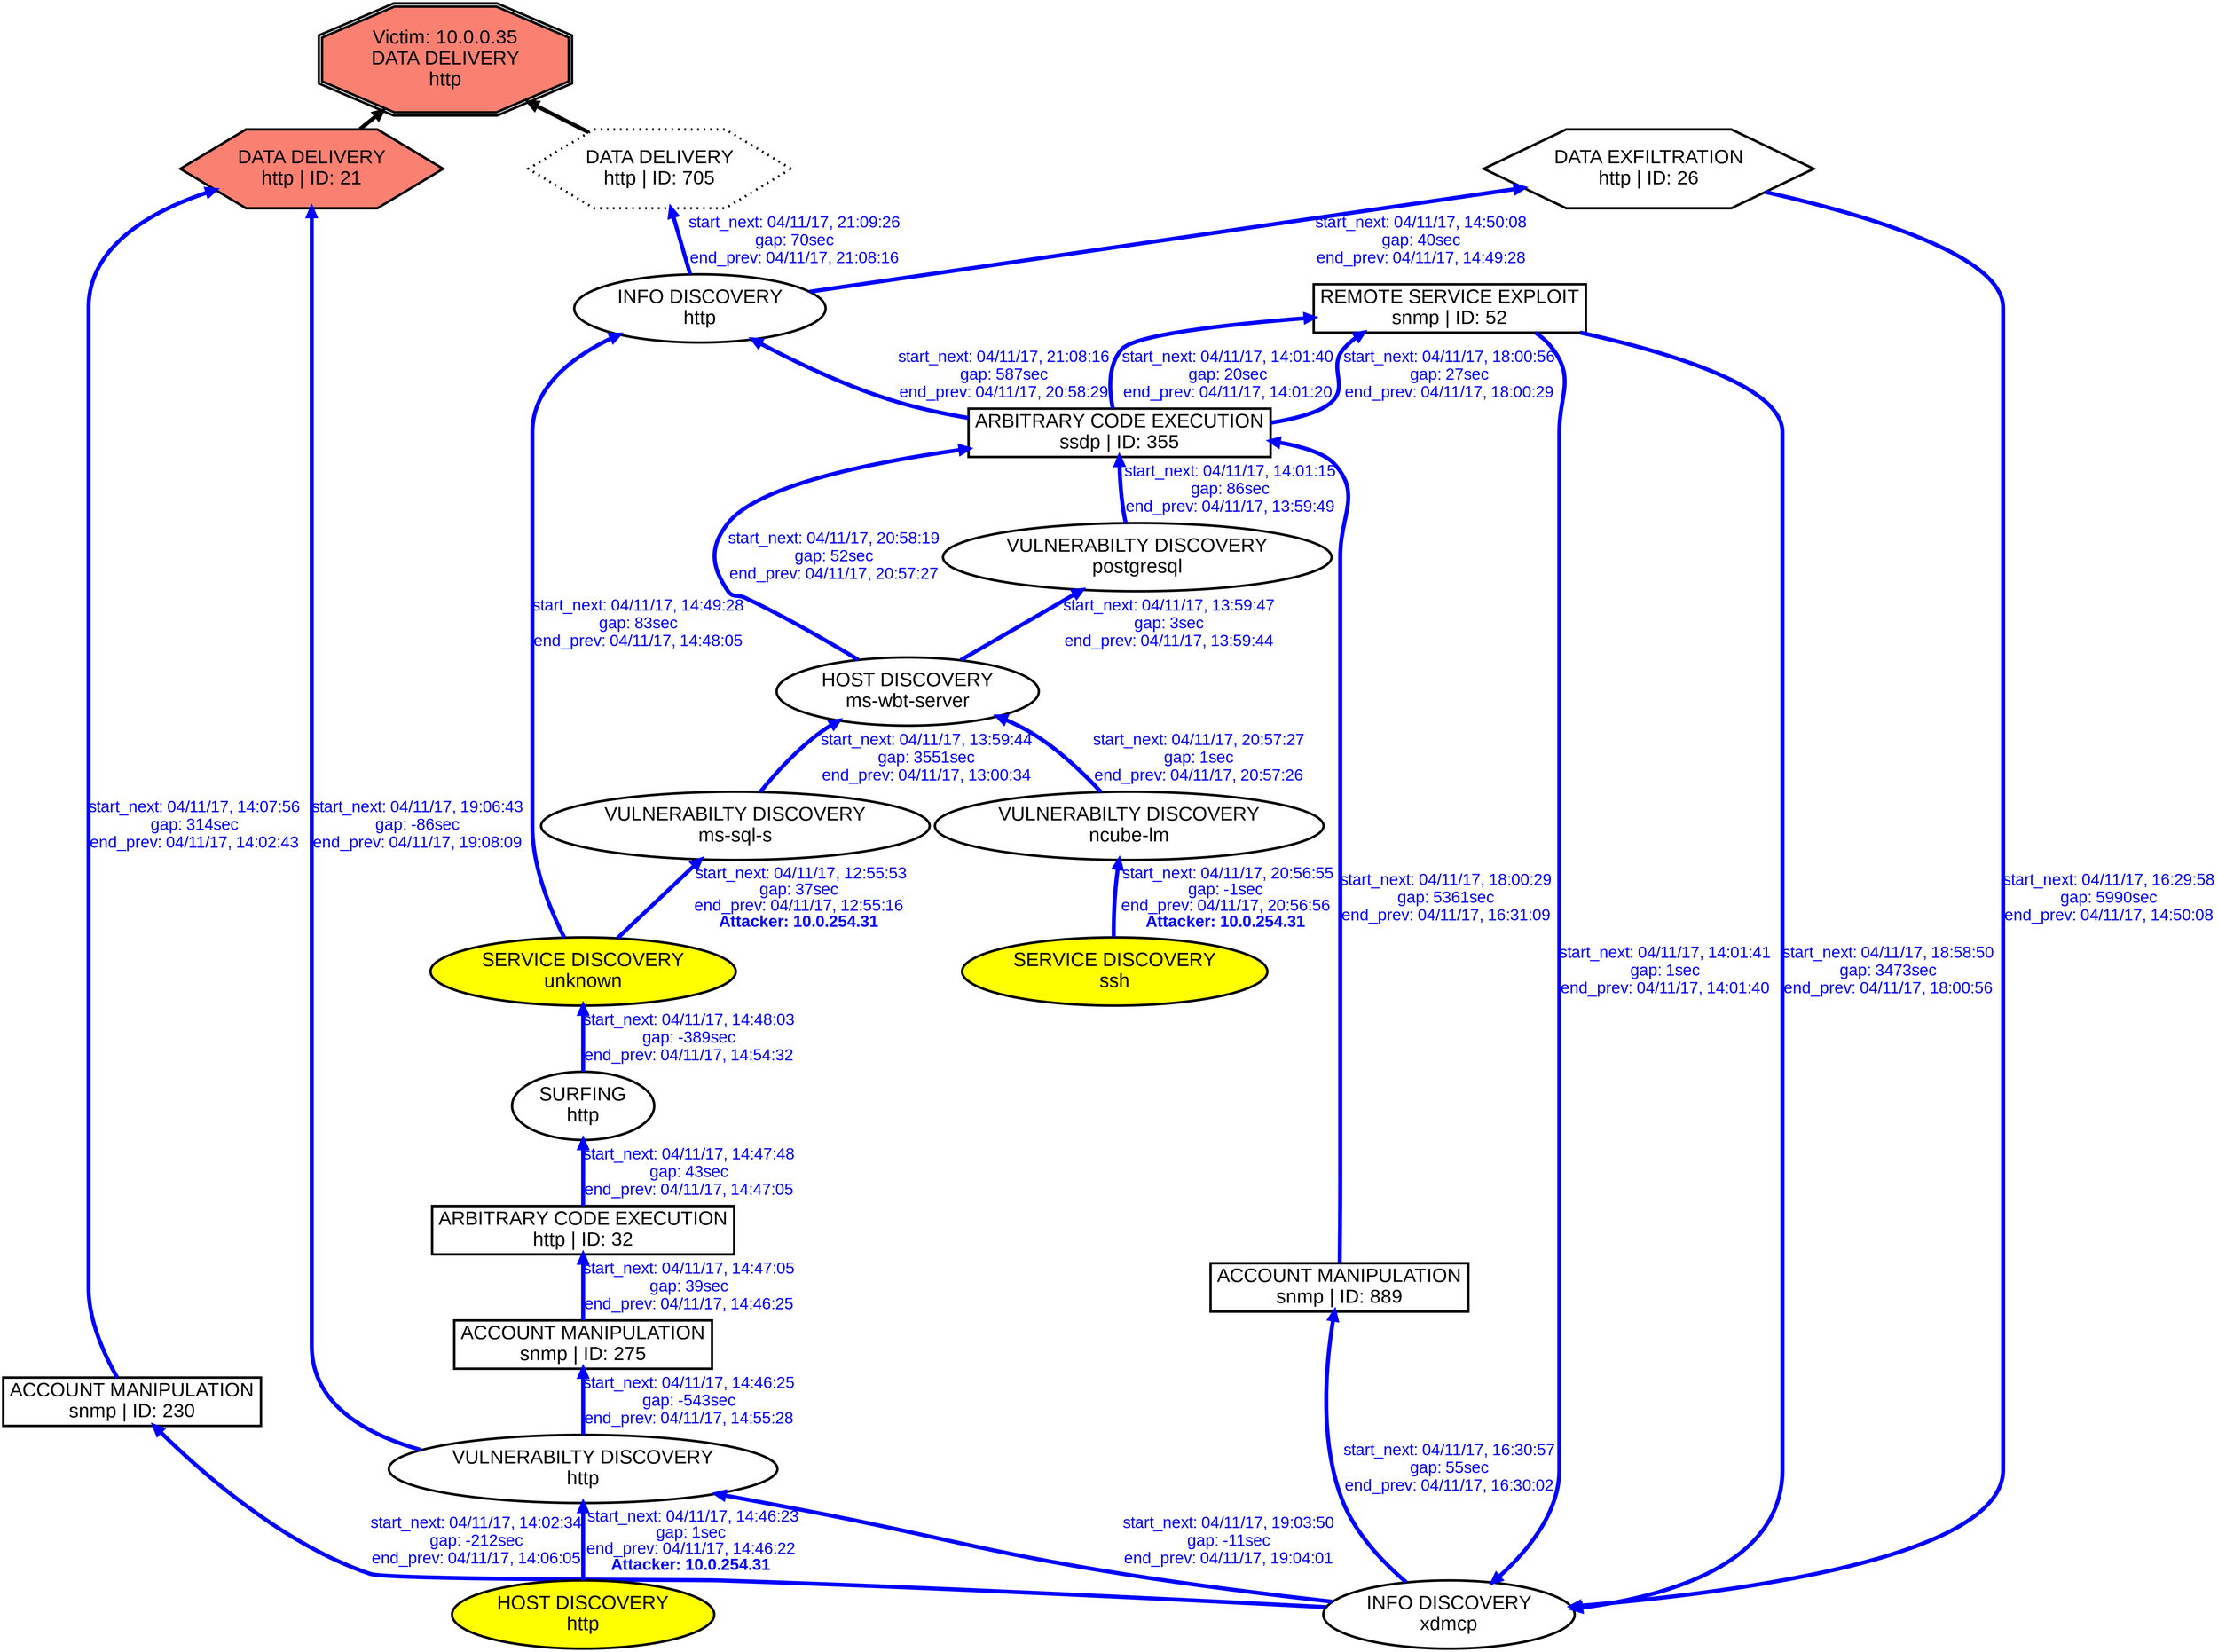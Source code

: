 digraph DATADELIVERYhttp {
rankdir="BT"; 
 graph [ nodesep="0.1", ranksep="0.02"] 
 node [ fontname=Arial, fontsize=24,penwidth=3]; 
 edge [ fontname=Arial, fontsize=20,penwidth=5 ];
"Victim: 10.0.0.35
DATA DELIVERY
http" [shape=doubleoctagon, style=filled, fillcolor=salmon];
{ rank = max; "Victim: 10.0.0.35
DATA DELIVERY
http"}
"DATA DELIVERY
http | ID: 21" -> "Victim: 10.0.0.35
DATA DELIVERY
http"
"DATA DELIVERY
http | ID: 21" [style=filled, fillcolor= salmon]
"DATA DELIVERY
http | ID: 705" -> "Victim: 10.0.0.35
DATA DELIVERY
http"
"DATA DELIVERY
http | ID: 705" [style="filled,dotted", fillcolor= salmon]
{ rank=same; "DATA DELIVERY
http | ID: 21" "DATA DELIVERY
http | ID: 705"}
"SERVICE DISCOVERY
unknown" [style=filled, fillcolor= yellow]
"SERVICE DISCOVERY
unknown" -> "VULNERABILTY DISCOVERY
ms-sql-s" [ color=blue] [label=<<font color="blue"> start_next: 04/11/17, 12:55:53<br/>gap: 37sec<br/>end_prev: 04/11/17, 12:55:16</font><br/><font color="blue"><b>Attacker: 10.0.254.31</b></font>>]
"VULNERABILTY DISCOVERY
ms-sql-s" -> "HOST DISCOVERY
ms-wbt-server" [ label="start_next: 04/11/17, 13:59:44
gap: 3551sec
end_prev: 04/11/17, 13:00:34"][ fontcolor="blue" color=blue]
"HOST DISCOVERY
ms-wbt-server" -> "VULNERABILTY DISCOVERY
postgresql" [ label="start_next: 04/11/17, 13:59:47
gap: 3sec
end_prev: 04/11/17, 13:59:44"][ fontcolor="blue" color=blue]
"VULNERABILTY DISCOVERY
postgresql" -> "ARBITRARY CODE EXECUTION
ssdp | ID: 355" [ label="start_next: 04/11/17, 14:01:15
gap: 86sec
end_prev: 04/11/17, 13:59:49"][ fontcolor="blue" color=blue]
"ARBITRARY CODE EXECUTION
ssdp | ID: 355" -> "REMOTE SERVICE EXPLOIT
snmp | ID: 52" [ label="start_next: 04/11/17, 14:01:40
gap: 20sec
end_prev: 04/11/17, 14:01:20"][ fontcolor="blue" color=blue]
"REMOTE SERVICE EXPLOIT
snmp | ID: 52" -> "INFO DISCOVERY
xdmcp" [ label="start_next: 04/11/17, 14:01:41
gap: 1sec
end_prev: 04/11/17, 14:01:40"][ fontcolor="blue" color=blue]
"INFO DISCOVERY
xdmcp" -> "ACCOUNT MANIPULATION
snmp | ID: 230" [ label="start_next: 04/11/17, 14:02:34
gap: -212sec
end_prev: 04/11/17, 14:06:05"][ fontcolor="blue" color=blue]
"ACCOUNT MANIPULATION
snmp | ID: 230" -> "DATA DELIVERY
http | ID: 21" [ label="start_next: 04/11/17, 14:07:56
gap: 314sec
end_prev: 04/11/17, 14:02:43"][ fontcolor="blue" color=blue]
"HOST DISCOVERY
http" [style=filled, fillcolor= yellow]
"HOST DISCOVERY
http" -> "VULNERABILTY DISCOVERY
http" [ color=blue] [label=<<font color="blue"> start_next: 04/11/17, 14:46:23<br/>gap: 1sec<br/>end_prev: 04/11/17, 14:46:22</font><br/><font color="blue"><b>Attacker: 10.0.254.31</b></font>>]
"VULNERABILTY DISCOVERY
http" -> "ACCOUNT MANIPULATION
snmp | ID: 275" [ label="start_next: 04/11/17, 14:46:25
gap: -543sec
end_prev: 04/11/17, 14:55:28"][ fontcolor="blue" color=blue]
"ACCOUNT MANIPULATION
snmp | ID: 275" -> "ARBITRARY CODE EXECUTION
http | ID: 32" [ label="start_next: 04/11/17, 14:47:05
gap: 39sec
end_prev: 04/11/17, 14:46:25"][ fontcolor="blue" color=blue]
"ARBITRARY CODE EXECUTION
http | ID: 32" -> "SURFING
http" [ label="start_next: 04/11/17, 14:47:48
gap: 43sec
end_prev: 04/11/17, 14:47:05"][ fontcolor="blue" color=blue]
"SURFING
http" -> "SERVICE DISCOVERY
unknown" [ label="start_next: 04/11/17, 14:48:03
gap: -389sec
end_prev: 04/11/17, 14:54:32"][ fontcolor="blue" color=blue]
"SERVICE DISCOVERY
unknown" -> "INFO DISCOVERY
http" [ label="start_next: 04/11/17, 14:49:28
gap: 83sec
end_prev: 04/11/17, 14:48:05"][ fontcolor="blue" color=blue]
"INFO DISCOVERY
http" -> "DATA EXFILTRATION
http | ID: 26" [ label="start_next: 04/11/17, 14:50:08
gap: 40sec
end_prev: 04/11/17, 14:49:28"][ fontcolor="blue" color=blue]
"DATA EXFILTRATION
http | ID: 26" -> "INFO DISCOVERY
xdmcp" [ label="start_next: 04/11/17, 16:29:58
gap: 5990sec
end_prev: 04/11/17, 14:50:08"][ fontcolor="blue" color=blue]
"INFO DISCOVERY
xdmcp" -> "ACCOUNT MANIPULATION
snmp | ID: 889" [ label="start_next: 04/11/17, 16:30:57
gap: 55sec
end_prev: 04/11/17, 16:30:02"][ fontcolor="blue" color=blue]
"ACCOUNT MANIPULATION
snmp | ID: 889" -> "ARBITRARY CODE EXECUTION
ssdp | ID: 355" [ label="start_next: 04/11/17, 18:00:29
gap: 5361sec
end_prev: 04/11/17, 16:31:09"][ fontcolor="blue" color=blue]
"ARBITRARY CODE EXECUTION
ssdp | ID: 355" -> "REMOTE SERVICE EXPLOIT
snmp | ID: 52" [ label="start_next: 04/11/17, 18:00:56
gap: 27sec
end_prev: 04/11/17, 18:00:29"][ fontcolor="blue" color=blue]
"REMOTE SERVICE EXPLOIT
snmp | ID: 52" -> "INFO DISCOVERY
xdmcp" [ label="start_next: 04/11/17, 18:58:50
gap: 3473sec
end_prev: 04/11/17, 18:00:56"][ fontcolor="blue" color=blue]
"INFO DISCOVERY
xdmcp" -> "VULNERABILTY DISCOVERY
http" [ label="start_next: 04/11/17, 19:03:50
gap: -11sec
end_prev: 04/11/17, 19:04:01"][ fontcolor="blue" color=blue]
"VULNERABILTY DISCOVERY
http" -> "DATA DELIVERY
http | ID: 21" [ label="start_next: 04/11/17, 19:06:43
gap: -86sec
end_prev: 04/11/17, 19:08:09"][ fontcolor="blue" color=blue]
"SERVICE DISCOVERY
ssh" [style=filled, fillcolor= yellow]
"SERVICE DISCOVERY
ssh" -> "VULNERABILTY DISCOVERY
ncube-lm" [ color=blue] [label=<<font color="blue"> start_next: 04/11/17, 20:56:55<br/>gap: -1sec<br/>end_prev: 04/11/17, 20:56:56</font><br/><font color="blue"><b>Attacker: 10.0.254.31</b></font>>]
"VULNERABILTY DISCOVERY
ncube-lm" -> "HOST DISCOVERY
ms-wbt-server" [ label="start_next: 04/11/17, 20:57:27
gap: 1sec
end_prev: 04/11/17, 20:57:26"][ fontcolor="blue" color=blue]
"HOST DISCOVERY
ms-wbt-server" -> "ARBITRARY CODE EXECUTION
ssdp | ID: 355" [ label="start_next: 04/11/17, 20:58:19
gap: 52sec
end_prev: 04/11/17, 20:57:27"][ fontcolor="blue" color=blue]
"ARBITRARY CODE EXECUTION
ssdp | ID: 355" -> "INFO DISCOVERY
http" [ label="start_next: 04/11/17, 21:08:16
gap: 587sec
end_prev: 04/11/17, 20:58:29"][ fontcolor="blue" color=blue]
"INFO DISCOVERY
http" -> "DATA DELIVERY
http | ID: 705" [ label="start_next: 04/11/17, 21:09:26
gap: 70sec
end_prev: 04/11/17, 21:08:16"][ fontcolor="blue" color=blue]
"SERVICE DISCOVERY
unknown" [shape=oval]
"SERVICE DISCOVERY
unknown" [tooltip="ET SCAN Potential VNC Scan 5800-5820
ET SCAN NMAP OS Detection Probe"]
"VULNERABILTY DISCOVERY
ms-sql-s" [shape=oval]
"VULNERABILTY DISCOVERY
ms-sql-s" [tooltip="ET POLICY Suspicious inbound to MSSQL port 1433
ET POLICY Suspicious inbound to Oracle SQL port 1521"]
"HOST DISCOVERY
ms-wbt-server" [shape=oval]
"HOST DISCOVERY
ms-wbt-server" [tooltip="ET SCAN Behavioral Unusually fast Terminal Server Traffic Potential Scan or Infection (Inbound)"]
"VULNERABILTY DISCOVERY
postgresql" [shape=oval]
"VULNERABILTY DISCOVERY
postgresql" [tooltip="ET POLICY Suspicious inbound to PostgreSQL port 5432
ET POLICY Suspicious inbound to mSQL port 4333"]
"ARBITRARY CODE EXECUTION
ssdp | ID: 355" [shape=box]
"ARBITRARY CODE EXECUTION
ssdp | ID: 355" [tooltip="GPL MISC UPnP malformed advertisement"]
"REMOTE SERVICE EXPLOIT
snmp | ID: 52" [shape=box]
"REMOTE SERVICE EXPLOIT
snmp | ID: 52" [tooltip="ET SNMP Samsung Printer SNMP Hardcode RW Community String"]
"INFO DISCOVERY
xdmcp" [shape=oval]
"INFO DISCOVERY
xdmcp" [tooltip="GPL WEB_SERVER mod_gzip_status access
GPL RPC xdmcp info query"]
"ACCOUNT MANIPULATION
snmp | ID: 230" [shape=box]
"ACCOUNT MANIPULATION
snmp | ID: 230" [tooltip="GPL SNMP private access udp
GPL SNMP public access udp"]
"DATA DELIVERY
http | ID: 21" [shape=hexagon]
"DATA DELIVERY
http | ID: 21" [tooltip="GPL WEB_SERVER perl post attempt"]
"HOST DISCOVERY
http" [shape=oval]
"HOST DISCOVERY
http" [tooltip="ET SCAN Possible Nmap User-Agent Observed
ET SCAN Nmap Scripting Engine User-Agent Detected (Nmap Scripting Engine)"]
"VULNERABILTY DISCOVERY
http" [shape=oval]
"VULNERABILTY DISCOVERY
http" [tooltip="ET POLICY Suspicious inbound to mySQL port 3306
ET POLICY Suspicious inbound to MSSQL port 1433
ET SCAN Nessus User Agent
ET POLICY Suspicious inbound to PostgreSQL port 5432
ET SCAN Nikto Web App Scan in Progress"]
"ACCOUNT MANIPULATION
snmp | ID: 275" [shape=box]
"ACCOUNT MANIPULATION
snmp | ID: 275" [tooltip="GPL SNMP public access udp"]
"ARBITRARY CODE EXECUTION
http | ID: 32" [shape=box]
"ARBITRARY CODE EXECUTION
http | ID: 32" [tooltip="ET CURRENT_EVENTS QNAP Shellshock CVE-2014-6271"]
"SURFING
http" [shape=oval]
"SURFING
http" [tooltip="ET WEB_SERVER WEB-PHP phpinfo access"]
"INFO DISCOVERY
http" [shape=oval]
"INFO DISCOVERY
http" [tooltip="GPL WEB_SERVER mod_gzip_status access
GPL WEB_SERVER globals.pl access"]
"DATA EXFILTRATION
http | ID: 26" [shape=hexagon]
"DATA EXFILTRATION
http | ID: 26" [tooltip="ET WEB_SPECIFIC_APPS PHP-CGI query string parameter vulnerability"]
"ACCOUNT MANIPULATION
snmp | ID: 889" [shape=box]
"ACCOUNT MANIPULATION
snmp | ID: 889" [tooltip="GPL SNMP private access udp
GPL SNMP public access udp"]
"SERVICE DISCOVERY
ssh" [shape=oval]
"SERVICE DISCOVERY
ssh" [tooltip="ET SCAN Potential VNC Scan 5800-5820
ET SCAN Potential SSH Scan"]
"VULNERABILTY DISCOVERY
ncube-lm" [shape=oval]
"VULNERABILTY DISCOVERY
ncube-lm" [tooltip="ET POLICY Suspicious inbound to PostgreSQL port 5432
ET POLICY Suspicious inbound to Oracle SQL port 1521
ET POLICY Suspicious inbound to mSQL port 4333"]
"DATA DELIVERY
http | ID: 705" [style="dotted", shape=hexagon]
"DATA DELIVERY
http | ID: 705" [tooltip="GPL WEB_SERVER perl post attempt"]
}
